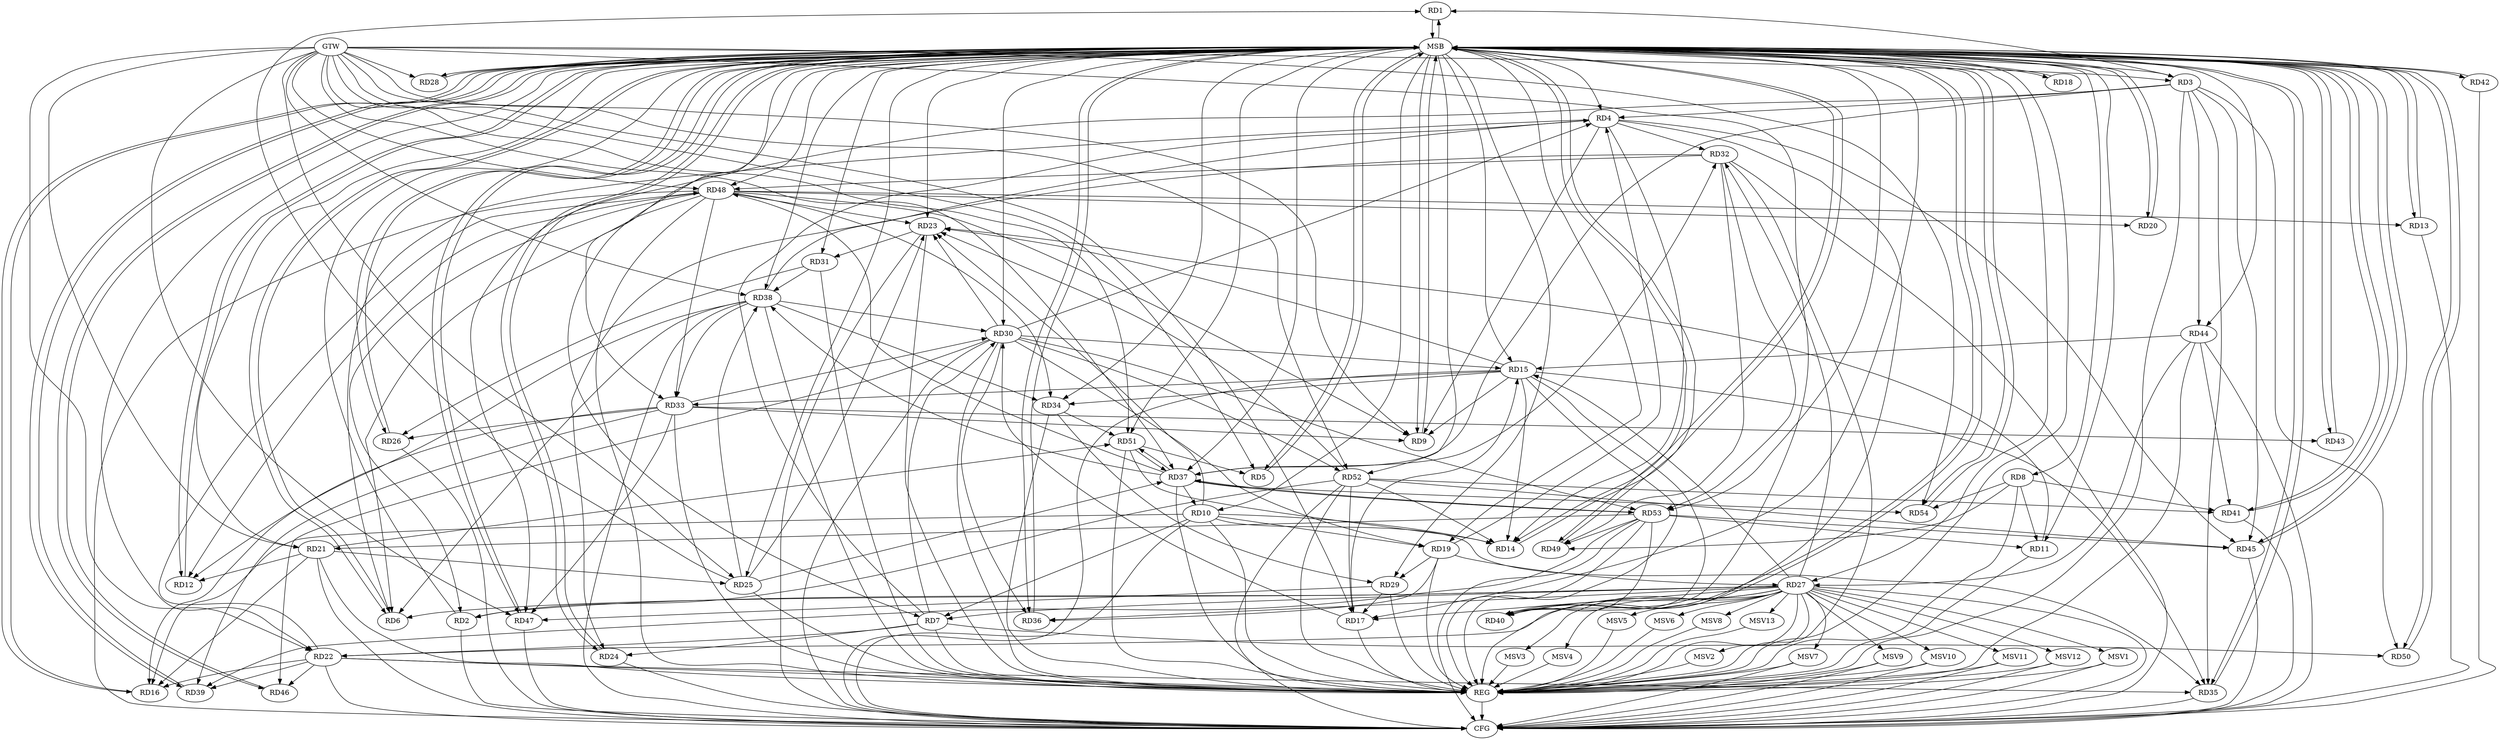 strict digraph G {
  RD1 [ label="RD1" ];
  RD2 [ label="RD2" ];
  RD3 [ label="RD3" ];
  RD4 [ label="RD4" ];
  RD5 [ label="RD5" ];
  RD6 [ label="RD6" ];
  RD7 [ label="RD7" ];
  RD8 [ label="RD8" ];
  RD9 [ label="RD9" ];
  RD10 [ label="RD10" ];
  RD11 [ label="RD11" ];
  RD12 [ label="RD12" ];
  RD13 [ label="RD13" ];
  RD14 [ label="RD14" ];
  RD15 [ label="RD15" ];
  RD16 [ label="RD16" ];
  RD17 [ label="RD17" ];
  RD18 [ label="RD18" ];
  RD19 [ label="RD19" ];
  RD20 [ label="RD20" ];
  RD21 [ label="RD21" ];
  RD22 [ label="RD22" ];
  RD23 [ label="RD23" ];
  RD24 [ label="RD24" ];
  RD25 [ label="RD25" ];
  RD26 [ label="RD26" ];
  RD27 [ label="RD27" ];
  RD28 [ label="RD28" ];
  RD29 [ label="RD29" ];
  RD30 [ label="RD30" ];
  RD31 [ label="RD31" ];
  RD32 [ label="RD32" ];
  RD33 [ label="RD33" ];
  RD34 [ label="RD34" ];
  RD35 [ label="RD35" ];
  RD36 [ label="RD36" ];
  RD37 [ label="RD37" ];
  RD38 [ label="RD38" ];
  RD39 [ label="RD39" ];
  RD40 [ label="RD40" ];
  RD41 [ label="RD41" ];
  RD42 [ label="RD42" ];
  RD43 [ label="RD43" ];
  RD44 [ label="RD44" ];
  RD45 [ label="RD45" ];
  RD46 [ label="RD46" ];
  RD47 [ label="RD47" ];
  RD48 [ label="RD48" ];
  RD49 [ label="RD49" ];
  RD50 [ label="RD50" ];
  RD51 [ label="RD51" ];
  RD52 [ label="RD52" ];
  RD53 [ label="RD53" ];
  RD54 [ label="RD54" ];
  GTW [ label="GTW" ];
  REG [ label="REG" ];
  MSB [ label="MSB" ];
  CFG [ label="CFG" ];
  MSV1 [ label="MSV1" ];
  MSV2 [ label="MSV2" ];
  MSV3 [ label="MSV3" ];
  MSV4 [ label="MSV4" ];
  MSV5 [ label="MSV5" ];
  MSV6 [ label="MSV6" ];
  MSV7 [ label="MSV7" ];
  MSV8 [ label="MSV8" ];
  MSV9 [ label="MSV9" ];
  MSV10 [ label="MSV10" ];
  MSV11 [ label="MSV11" ];
  MSV12 [ label="MSV12" ];
  MSV13 [ label="MSV13" ];
  RD3 -> RD1;
  RD25 -> RD1;
  RD27 -> RD2;
  RD48 -> RD2;
  RD52 -> RD2;
  RD3 -> RD4;
  RD3 -> RD35;
  RD3 -> RD37;
  RD3 -> RD44;
  RD3 -> RD45;
  RD3 -> RD47;
  RD3 -> RD50;
  RD4 -> RD6;
  RD7 -> RD4;
  RD4 -> RD9;
  RD4 -> RD14;
  RD19 -> RD4;
  RD30 -> RD4;
  RD4 -> RD32;
  RD38 -> RD4;
  RD4 -> RD45;
  RD51 -> RD5;
  RD27 -> RD6;
  RD38 -> RD6;
  RD48 -> RD6;
  RD10 -> RD7;
  RD7 -> RD22;
  RD7 -> RD24;
  RD27 -> RD7;
  RD7 -> RD30;
  RD7 -> RD50;
  RD8 -> RD11;
  RD8 -> RD41;
  RD8 -> RD49;
  RD8 -> RD54;
  RD15 -> RD9;
  RD33 -> RD9;
  RD48 -> RD9;
  RD10 -> RD14;
  RD10 -> RD16;
  RD10 -> RD19;
  RD10 -> RD23;
  RD10 -> RD35;
  RD37 -> RD10;
  RD11 -> RD23;
  RD53 -> RD11;
  RD21 -> RD12;
  RD38 -> RD12;
  RD48 -> RD12;
  RD48 -> RD13;
  RD15 -> RD14;
  RD51 -> RD14;
  RD52 -> RD14;
  RD17 -> RD15;
  RD15 -> RD23;
  RD27 -> RD15;
  RD30 -> RD15;
  RD15 -> RD33;
  RD15 -> RD34;
  RD15 -> RD35;
  RD15 -> RD40;
  RD44 -> RD15;
  RD21 -> RD16;
  RD22 -> RD16;
  RD33 -> RD16;
  RD27 -> RD17;
  RD29 -> RD17;
  RD17 -> RD30;
  RD52 -> RD17;
  RD19 -> RD27;
  RD19 -> RD29;
  RD30 -> RD19;
  RD19 -> RD36;
  RD48 -> RD20;
  RD21 -> RD25;
  RD21 -> RD51;
  RD53 -> RD21;
  RD27 -> RD22;
  RD22 -> RD35;
  RD22 -> RD39;
  RD22 -> RD46;
  RD22 -> RD48;
  RD25 -> RD23;
  RD30 -> RD23;
  RD23 -> RD31;
  RD48 -> RD23;
  RD52 -> RD23;
  RD32 -> RD24;
  RD25 -> RD37;
  RD25 -> RD38;
  RD31 -> RD26;
  RD33 -> RD26;
  RD27 -> RD32;
  RD27 -> RD36;
  RD27 -> RD40;
  RD44 -> RD27;
  RD34 -> RD29;
  RD29 -> RD47;
  RD33 -> RD30;
  RD30 -> RD36;
  RD38 -> RD30;
  RD30 -> RD46;
  RD30 -> RD52;
  RD30 -> RD53;
  RD31 -> RD38;
  RD37 -> RD32;
  RD32 -> RD48;
  RD32 -> RD49;
  RD32 -> RD53;
  RD38 -> RD33;
  RD33 -> RD39;
  RD33 -> RD43;
  RD33 -> RD47;
  RD48 -> RD33;
  RD38 -> RD34;
  RD48 -> RD34;
  RD34 -> RD51;
  RD37 -> RD38;
  RD37 -> RD48;
  RD37 -> RD51;
  RD51 -> RD37;
  RD37 -> RD53;
  RD53 -> RD37;
  RD37 -> RD54;
  RD53 -> RD39;
  RD53 -> RD40;
  RD44 -> RD41;
  RD52 -> RD41;
  RD52 -> RD45;
  RD53 -> RD45;
  RD53 -> RD49;
  GTW -> RD38;
  GTW -> RD9;
  GTW -> RD28;
  GTW -> RD21;
  GTW -> RD48;
  GTW -> RD3;
  GTW -> RD52;
  GTW -> RD51;
  GTW -> RD25;
  GTW -> RD22;
  GTW -> RD40;
  GTW -> RD47;
  GTW -> RD54;
  GTW -> RD5;
  GTW -> RD17;
  GTW -> RD37;
  RD3 -> REG;
  RD4 -> REG;
  RD7 -> REG;
  RD8 -> REG;
  RD10 -> REG;
  RD11 -> REG;
  RD15 -> REG;
  RD17 -> REG;
  RD19 -> REG;
  RD21 -> REG;
  RD22 -> REG;
  RD23 -> REG;
  RD25 -> REG;
  RD27 -> REG;
  RD29 -> REG;
  RD30 -> REG;
  RD31 -> REG;
  RD32 -> REG;
  RD33 -> REG;
  RD34 -> REG;
  RD37 -> REG;
  RD38 -> REG;
  RD44 -> REG;
  RD48 -> REG;
  RD51 -> REG;
  RD52 -> REG;
  RD53 -> REG;
  RD1 -> MSB;
  MSB -> RD10;
  MSB -> RD22;
  MSB -> RD30;
  MSB -> RD52;
  MSB -> REG;
  RD2 -> MSB;
  MSB -> RD5;
  MSB -> RD15;
  MSB -> RD20;
  MSB -> RD25;
  MSB -> RD28;
  MSB -> RD47;
  RD5 -> MSB;
  MSB -> RD14;
  MSB -> RD17;
  MSB -> RD26;
  RD6 -> MSB;
  MSB -> RD27;
  MSB -> RD39;
  RD9 -> MSB;
  MSB -> RD8;
  MSB -> RD12;
  MSB -> RD35;
  MSB -> RD42;
  MSB -> RD44;
  RD12 -> MSB;
  MSB -> RD6;
  MSB -> RD7;
  MSB -> RD18;
  MSB -> RD24;
  MSB -> RD29;
  MSB -> RD33;
  MSB -> RD54;
  RD13 -> MSB;
  MSB -> RD9;
  MSB -> RD37;
  MSB -> RD38;
  RD14 -> MSB;
  RD16 -> MSB;
  MSB -> RD1;
  MSB -> RD4;
  MSB -> RD46;
  MSB -> RD50;
  RD18 -> MSB;
  MSB -> RD31;
  MSB -> RD49;
  RD20 -> MSB;
  MSB -> RD40;
  RD24 -> MSB;
  MSB -> RD45;
  MSB -> RD48;
  RD26 -> MSB;
  MSB -> RD34;
  RD28 -> MSB;
  MSB -> RD11;
  MSB -> RD21;
  MSB -> RD36;
  RD35 -> MSB;
  RD36 -> MSB;
  MSB -> RD19;
  MSB -> RD43;
  RD39 -> MSB;
  RD40 -> MSB;
  MSB -> RD3;
  MSB -> RD51;
  RD41 -> MSB;
  MSB -> RD16;
  RD42 -> MSB;
  MSB -> RD23;
  RD43 -> MSB;
  RD45 -> MSB;
  MSB -> RD13;
  MSB -> RD41;
  RD46 -> MSB;
  MSB -> RD53;
  RD47 -> MSB;
  RD49 -> MSB;
  RD50 -> MSB;
  RD54 -> MSB;
  RD52 -> CFG;
  RD35 -> CFG;
  RD21 -> CFG;
  RD41 -> CFG;
  RD47 -> CFG;
  RD45 -> CFG;
  RD30 -> CFG;
  RD38 -> CFG;
  RD24 -> CFG;
  RD27 -> CFG;
  RD22 -> CFG;
  RD26 -> CFG;
  RD10 -> CFG;
  RD2 -> CFG;
  RD42 -> CFG;
  RD53 -> CFG;
  RD44 -> CFG;
  RD32 -> CFG;
  RD13 -> CFG;
  RD23 -> CFG;
  RD48 -> CFG;
  RD15 -> CFG;
  REG -> CFG;
  RD27 -> MSV1;
  RD27 -> MSV2;
  RD27 -> MSV3;
  MSV1 -> REG;
  MSV1 -> CFG;
  MSV2 -> REG;
  MSV3 -> REG;
  RD27 -> MSV4;
  RD27 -> MSV5;
  RD27 -> MSV6;
  MSV4 -> REG;
  MSV5 -> REG;
  MSV6 -> REG;
  RD27 -> MSV7;
  MSV7 -> REG;
  MSV7 -> CFG;
  RD27 -> MSV8;
  MSV8 -> REG;
  RD27 -> MSV9;
  MSV9 -> REG;
  MSV9 -> CFG;
  RD27 -> MSV10;
  RD27 -> MSV11;
  MSV10 -> REG;
  MSV10 -> CFG;
  MSV11 -> REG;
  MSV11 -> CFG;
  RD27 -> MSV12;
  RD27 -> MSV13;
  MSV12 -> REG;
  MSV12 -> CFG;
  MSV13 -> REG;
}

